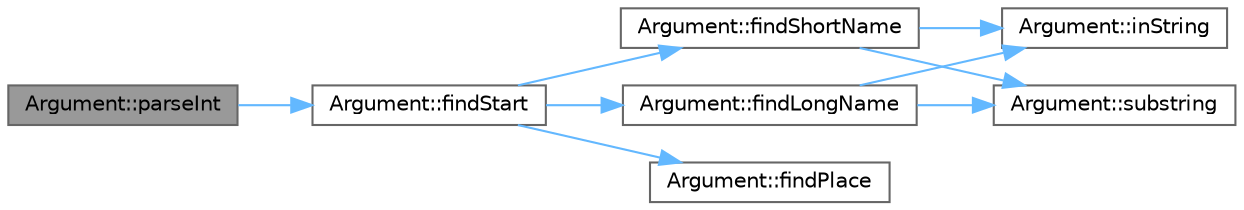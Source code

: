 digraph "Argument::parseInt"
{
 // INTERACTIVE_SVG=YES
 // LATEX_PDF_SIZE
  bgcolor="transparent";
  edge [fontname=Helvetica,fontsize=10,labelfontname=Helvetica,labelfontsize=10];
  node [fontname=Helvetica,fontsize=10,shape=box,height=0.2,width=0.4];
  rankdir="LR";
  Node1 [label="Argument::parseInt",height=0.2,width=0.4,color="gray40", fillcolor="grey60", style="filled", fontcolor="black",tooltip=" "];
  Node1 -> Node2 [color="steelblue1",style="solid"];
  Node2 [label="Argument::findStart",height=0.2,width=0.4,color="grey40", fillcolor="white", style="filled",URL="$class_argument.html#a7fab3d983e4a63b93e6f50df82ed6f84",tooltip=" "];
  Node2 -> Node3 [color="steelblue1",style="solid"];
  Node3 [label="Argument::findLongName",height=0.2,width=0.4,color="grey40", fillcolor="white", style="filled",URL="$class_argument.html#a19696736b23d7f4f4c6e4125e67f59a8",tooltip=" "];
  Node3 -> Node4 [color="steelblue1",style="solid"];
  Node4 [label="Argument::inString",height=0.2,width=0.4,color="grey40", fillcolor="white", style="filled",URL="$class_argument.html#af21c1965c64a5f3984cbf42bcf1eec5f",tooltip=" "];
  Node3 -> Node5 [color="steelblue1",style="solid"];
  Node5 [label="Argument::substring",height=0.2,width=0.4,color="grey40", fillcolor="white", style="filled",URL="$class_argument.html#a8f98fbce9e55886c0b3a84c6f92572e5",tooltip=" "];
  Node2 -> Node6 [color="steelblue1",style="solid"];
  Node6 [label="Argument::findPlace",height=0.2,width=0.4,color="grey40", fillcolor="white", style="filled",URL="$class_argument.html#a267c2e9b46491f60b264c39e08ad5686",tooltip=" "];
  Node2 -> Node7 [color="steelblue1",style="solid"];
  Node7 [label="Argument::findShortName",height=0.2,width=0.4,color="grey40", fillcolor="white", style="filled",URL="$class_argument.html#a3ec1ea9ca2d489a987e0fa335daaf061",tooltip=" "];
  Node7 -> Node4 [color="steelblue1",style="solid"];
  Node7 -> Node5 [color="steelblue1",style="solid"];
}
